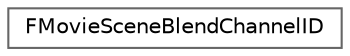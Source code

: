 digraph "Graphical Class Hierarchy"
{
 // INTERACTIVE_SVG=YES
 // LATEX_PDF_SIZE
  bgcolor="transparent";
  edge [fontname=Helvetica,fontsize=10,labelfontname=Helvetica,labelfontsize=10];
  node [fontname=Helvetica,fontsize=10,shape=box,height=0.2,width=0.4];
  rankdir="LR";
  Node0 [id="Node000000",label="FMovieSceneBlendChannelID",height=0.2,width=0.4,color="grey40", fillcolor="white", style="filled",URL="$de/d45/structFMovieSceneBlendChannelID.html",tooltip="A blend channel ID."];
}
